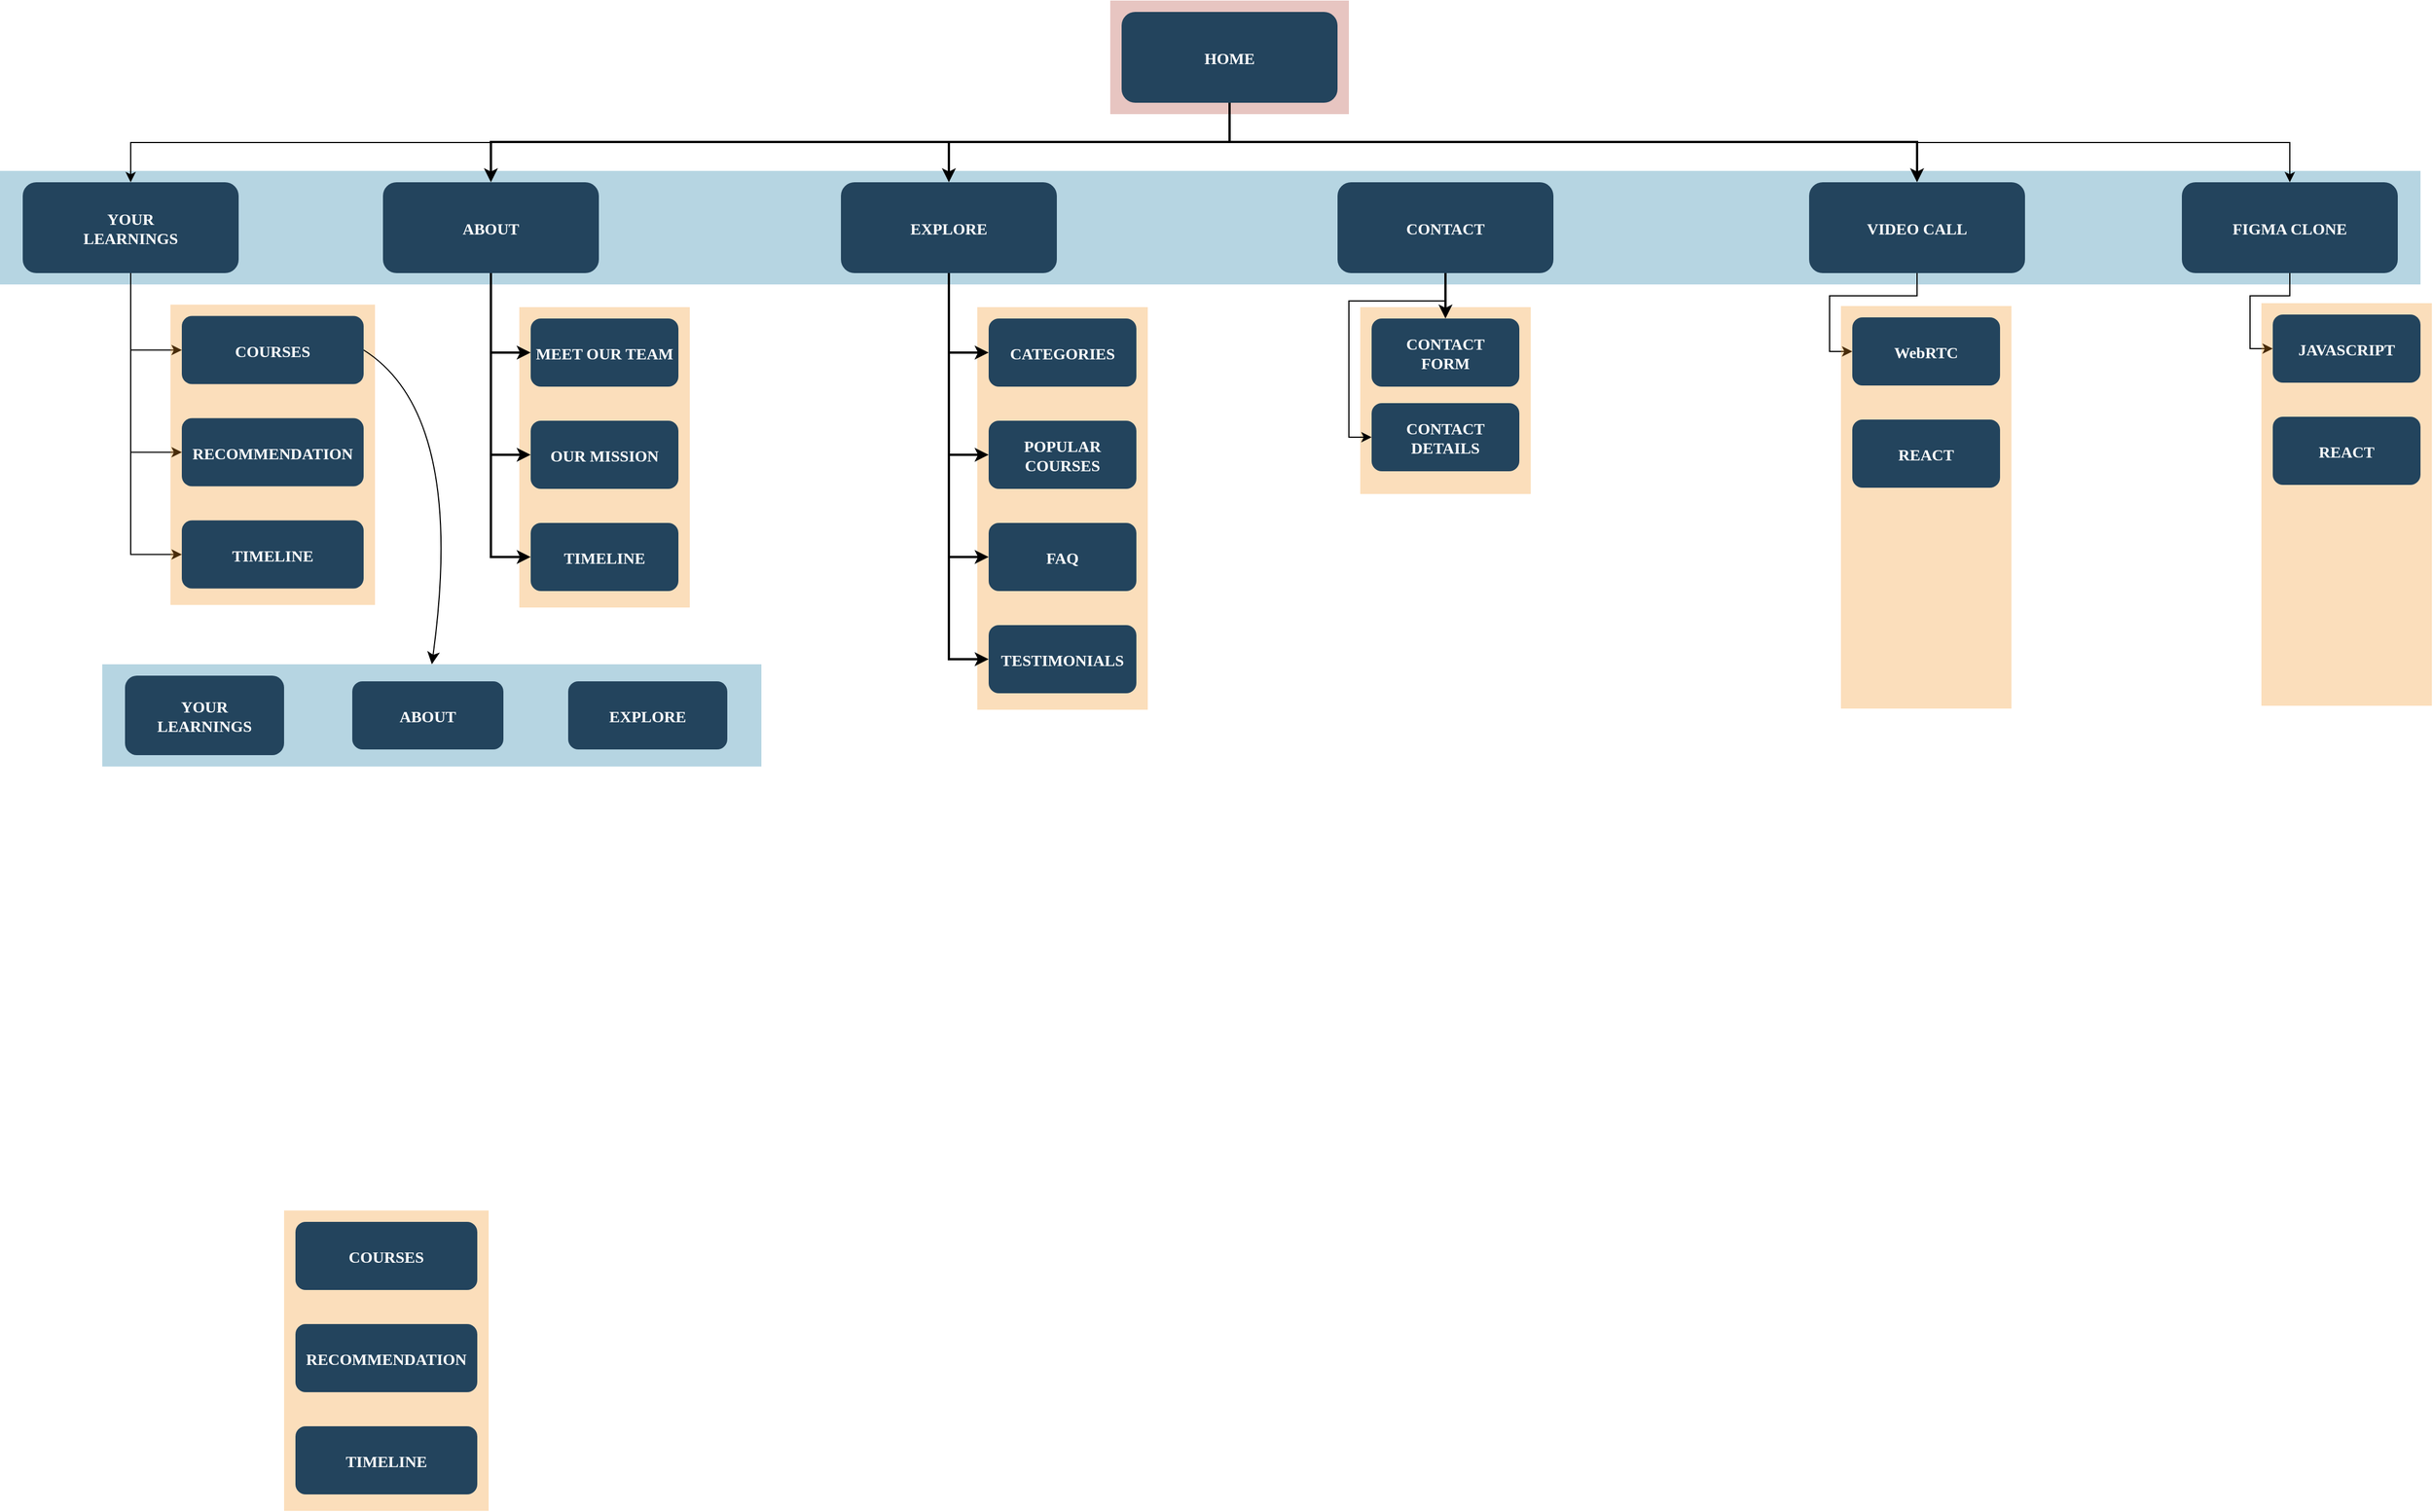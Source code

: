 <mxfile version="23.1.1" type="device">
  <diagram name="Page-1" id="2c0d36ab-eaac-3732-788b-9136903baeff">
    <mxGraphModel dx="2873.5" dy="452" grid="1" gridSize="10" guides="1" tooltips="1" connect="1" arrows="1" fold="1" page="1" pageScale="1.5" pageWidth="1169" pageHeight="827" background="none" math="0" shadow="0">
      <root>
        <mxCell id="0" />
        <mxCell id="1" parent="0" />
        <mxCell id="123" value="" style="fillColor=#AE4132;strokeColor=none;opacity=30;" parent="1" vertex="1">
          <mxGeometry x="747" y="175.5" width="210" height="100.0" as="geometry" />
        </mxCell>
        <mxCell id="122" value="" style="fillColor=#10739E;strokeColor=none;opacity=30;" parent="1" vertex="1">
          <mxGeometry x="-230" y="325.5" width="2130" height="100" as="geometry" />
        </mxCell>
        <mxCell id="120" value="" style="fillColor=#F2931E;strokeColor=none;opacity=30;" parent="1" vertex="1">
          <mxGeometry x="967" y="445.5" width="150" height="164.5" as="geometry" />
        </mxCell>
        <mxCell id="118" value="" style="fillColor=#F2931E;strokeColor=none;opacity=30;" parent="1" vertex="1">
          <mxGeometry x="227" y="445.5" width="150" height="264.5" as="geometry" />
        </mxCell>
        <mxCell id="OYL8JyaW53EyTGdHdamk-140" style="edgeStyle=orthogonalEdgeStyle;rounded=0;orthogonalLoop=1;jettySize=auto;html=1;exitX=0.5;exitY=1;exitDx=0;exitDy=0;" parent="1" source="2" target="OYL8JyaW53EyTGdHdamk-139" edge="1">
          <mxGeometry relative="1" as="geometry" />
        </mxCell>
        <mxCell id="OYL8JyaW53EyTGdHdamk-144" style="edgeStyle=orthogonalEdgeStyle;rounded=0;orthogonalLoop=1;jettySize=auto;html=1;exitX=0.5;exitY=1;exitDx=0;exitDy=0;entryX=0.5;entryY=0;entryDx=0;entryDy=0;" parent="1" source="2" target="OYL8JyaW53EyTGdHdamk-143" edge="1">
          <mxGeometry relative="1" as="geometry" />
        </mxCell>
        <mxCell id="2" value="HOME" style="rounded=1;fillColor=#23445D;gradientColor=none;strokeColor=none;fontColor=#FFFFFF;fontStyle=1;fontFamily=Tahoma;fontSize=14" parent="1" vertex="1">
          <mxGeometry x="757" y="185.5" width="190" height="80" as="geometry" />
        </mxCell>
        <mxCell id="EgWpM7FZ9DTtyiWYHVQE-129" style="edgeStyle=orthogonalEdgeStyle;rounded=0;orthogonalLoop=1;jettySize=auto;html=1;exitX=0.5;exitY=1;exitDx=0;exitDy=0;entryX=0;entryY=0.5;entryDx=0;entryDy=0;" parent="1" source="4" target="EgWpM7FZ9DTtyiWYHVQE-124" edge="1">
          <mxGeometry relative="1" as="geometry" />
        </mxCell>
        <mxCell id="4" value="VIDEO CALL" style="rounded=1;fillColor=#23445D;gradientColor=none;strokeColor=none;fontColor=#FFFFFF;fontStyle=1;fontFamily=Tahoma;fontSize=14" parent="1" vertex="1">
          <mxGeometry x="1362.0" y="335.5" width="190" height="80" as="geometry" />
        </mxCell>
        <mxCell id="9" value="" style="edgeStyle=elbowEdgeStyle;elbow=vertical;strokeWidth=2;rounded=0" parent="1" source="2" target="4" edge="1">
          <mxGeometry x="337" y="215.5" width="100" height="100" as="geometry">
            <mxPoint x="337" y="315.5" as="sourcePoint" />
            <mxPoint x="437" y="215.5" as="targetPoint" />
            <Array as="points">
              <mxPoint x="1457" y="300" />
            </Array>
          </mxGeometry>
        </mxCell>
        <mxCell id="OYL8JyaW53EyTGdHdamk-142" style="edgeStyle=orthogonalEdgeStyle;rounded=0;orthogonalLoop=1;jettySize=auto;html=1;exitX=0.5;exitY=1;exitDx=0;exitDy=0;entryX=0;entryY=0.5;entryDx=0;entryDy=0;" parent="1" source="10" target="OYL8JyaW53EyTGdHdamk-141" edge="1">
          <mxGeometry relative="1" as="geometry">
            <Array as="points">
              <mxPoint x="1042" y="440" />
              <mxPoint x="957" y="440" />
              <mxPoint x="957" y="560" />
            </Array>
          </mxGeometry>
        </mxCell>
        <mxCell id="10" value="CONTACT" style="rounded=1;fillColor=#23445D;gradientColor=none;strokeColor=none;fontColor=#FFFFFF;fontStyle=1;fontFamily=Tahoma;fontSize=14" parent="1" vertex="1">
          <mxGeometry x="947" y="335.5" width="190" height="80" as="geometry" />
        </mxCell>
        <mxCell id="13" value="ABOUT" style="rounded=1;fillColor=#23445D;gradientColor=none;strokeColor=none;fontColor=#FFFFFF;fontStyle=1;fontFamily=Tahoma;fontSize=14" parent="1" vertex="1">
          <mxGeometry x="107" y="335.5" width="190" height="80" as="geometry" />
        </mxCell>
        <mxCell id="16" value="MEET OUR TEAM" style="rounded=1;fillColor=#23445D;gradientColor=none;strokeColor=none;fontColor=#FFFFFF;fontStyle=1;fontFamily=Tahoma;fontSize=14" parent="1" vertex="1">
          <mxGeometry x="237" y="455.5" width="130" height="60" as="geometry" />
        </mxCell>
        <mxCell id="17" value="OUR MISSION" style="rounded=1;fillColor=#23445D;gradientColor=none;strokeColor=none;fontColor=#FFFFFF;fontStyle=1;fontFamily=Tahoma;fontSize=14" parent="1" vertex="1">
          <mxGeometry x="237" y="545.5" width="130" height="60" as="geometry" />
        </mxCell>
        <mxCell id="18" value="TIMELINE" style="rounded=1;fillColor=#23445D;gradientColor=none;strokeColor=none;fontColor=#FFFFFF;fontStyle=1;fontFamily=Tahoma;fontSize=14" parent="1" vertex="1">
          <mxGeometry x="237" y="635.5" width="130" height="60" as="geometry" />
        </mxCell>
        <mxCell id="41" value="CONTACT&#xa;FORM" style="rounded=1;fillColor=#23445D;gradientColor=none;strokeColor=none;fontColor=#FFFFFF;fontStyle=1;fontFamily=Tahoma;fontSize=14" parent="1" vertex="1">
          <mxGeometry x="977" y="455.5" width="130" height="60" as="geometry" />
        </mxCell>
        <mxCell id="59" value="" style="edgeStyle=elbowEdgeStyle;elbow=vertical;strokeWidth=2;rounded=0;entryX=0.5;entryY=0;entryDx=0;entryDy=0;" parent="1" source="2" target="OYL8JyaW53EyTGdHdamk-125" edge="1">
          <mxGeometry x="347" y="225.5" width="100" height="100" as="geometry">
            <mxPoint x="862.0" y="275.5" as="sourcePoint" />
            <mxPoint x="657.0" y="335.5" as="targetPoint" />
            <Array as="points">
              <mxPoint x="710" y="300" />
            </Array>
          </mxGeometry>
        </mxCell>
        <mxCell id="61" value="" style="edgeStyle=elbowEdgeStyle;elbow=vertical;strokeWidth=2;rounded=0" parent="1" source="2" target="13" edge="1">
          <mxGeometry x="-23" y="135.5" width="100" height="100" as="geometry">
            <mxPoint x="-23" y="235.5" as="sourcePoint" />
            <mxPoint x="77" y="135.5" as="targetPoint" />
            <Array as="points">
              <mxPoint x="202" y="300" />
              <mxPoint x="852" y="300" />
            </Array>
          </mxGeometry>
        </mxCell>
        <mxCell id="64" value="" style="edgeStyle=elbowEdgeStyle;elbow=horizontal;strokeWidth=2;rounded=0" parent="1" source="13" target="16" edge="1">
          <mxGeometry x="-23" y="135.5" width="100" height="100" as="geometry">
            <mxPoint x="-23" y="235.5" as="sourcePoint" />
            <mxPoint x="77" y="135.5" as="targetPoint" />
            <Array as="points">
              <mxPoint x="202" y="435.5" />
            </Array>
          </mxGeometry>
        </mxCell>
        <mxCell id="65" value="" style="edgeStyle=elbowEdgeStyle;elbow=horizontal;strokeWidth=2;rounded=0" parent="1" source="13" target="17" edge="1">
          <mxGeometry x="-23" y="135.5" width="100" height="100" as="geometry">
            <mxPoint x="-23" y="235.5" as="sourcePoint" />
            <mxPoint x="77" y="135.5" as="targetPoint" />
            <Array as="points">
              <mxPoint x="202" y="475.5" />
            </Array>
          </mxGeometry>
        </mxCell>
        <mxCell id="66" value="" style="edgeStyle=elbowEdgeStyle;elbow=horizontal;strokeWidth=2;rounded=0" parent="1" source="13" target="18" edge="1">
          <mxGeometry x="-23" y="135.5" width="100" height="100" as="geometry">
            <mxPoint x="-23" y="235.5" as="sourcePoint" />
            <mxPoint x="77" y="135.5" as="targetPoint" />
            <Array as="points">
              <mxPoint x="202" y="525.5" />
            </Array>
          </mxGeometry>
        </mxCell>
        <mxCell id="103" value="" style="edgeStyle=elbowEdgeStyle;elbow=vertical;strokeWidth=2;rounded=0" parent="1" source="10" target="41" edge="1">
          <mxGeometry x="-23" y="135.5" width="100" height="100" as="geometry">
            <mxPoint x="-23" y="235.5" as="sourcePoint" />
            <mxPoint x="77" y="135.5" as="targetPoint" />
          </mxGeometry>
        </mxCell>
        <mxCell id="OYL8JyaW53EyTGdHdamk-123" value="" style="fillColor=#F2931E;strokeColor=none;opacity=30;" parent="1" vertex="1">
          <mxGeometry x="630" y="445.5" width="150" height="354.5" as="geometry" />
        </mxCell>
        <mxCell id="OYL8JyaW53EyTGdHdamk-125" value="EXPLORE" style="rounded=1;fillColor=#23445D;gradientColor=none;strokeColor=none;fontColor=#FFFFFF;fontStyle=1;fontFamily=Tahoma;fontSize=14" parent="1" vertex="1">
          <mxGeometry x="510" y="335.5" width="190" height="80" as="geometry" />
        </mxCell>
        <mxCell id="OYL8JyaW53EyTGdHdamk-126" value="CATEGORIES" style="rounded=1;fillColor=#23445D;gradientColor=none;strokeColor=none;fontColor=#FFFFFF;fontStyle=1;fontFamily=Tahoma;fontSize=14" parent="1" vertex="1">
          <mxGeometry x="640" y="455.5" width="130" height="60" as="geometry" />
        </mxCell>
        <mxCell id="OYL8JyaW53EyTGdHdamk-127" value="POPULAR &#xa;COURSES" style="rounded=1;fillColor=#23445D;gradientColor=none;strokeColor=none;fontColor=#FFFFFF;fontStyle=1;fontFamily=Tahoma;fontSize=14" parent="1" vertex="1">
          <mxGeometry x="640" y="545.5" width="130" height="60" as="geometry" />
        </mxCell>
        <mxCell id="OYL8JyaW53EyTGdHdamk-128" value="FAQ" style="rounded=1;fillColor=#23445D;gradientColor=none;strokeColor=none;fontColor=#FFFFFF;fontStyle=1;fontFamily=Tahoma;fontSize=14" parent="1" vertex="1">
          <mxGeometry x="640" y="635.5" width="130" height="60" as="geometry" />
        </mxCell>
        <mxCell id="OYL8JyaW53EyTGdHdamk-129" value="TESTIMONIALS" style="rounded=1;fillColor=#23445D;gradientColor=none;strokeColor=none;fontColor=#FFFFFF;fontStyle=1;fontFamily=Tahoma;fontSize=14" parent="1" vertex="1">
          <mxGeometry x="640" y="725.5" width="130" height="60" as="geometry" />
        </mxCell>
        <mxCell id="OYL8JyaW53EyTGdHdamk-132" value="" style="edgeStyle=elbowEdgeStyle;elbow=horizontal;strokeWidth=2;rounded=0" parent="1" source="OYL8JyaW53EyTGdHdamk-125" target="OYL8JyaW53EyTGdHdamk-126" edge="1">
          <mxGeometry x="-23" y="135.5" width="100" height="100" as="geometry">
            <mxPoint x="380" y="235.5" as="sourcePoint" />
            <mxPoint x="480" y="135.5" as="targetPoint" />
            <Array as="points">
              <mxPoint x="605" y="435.5" />
            </Array>
          </mxGeometry>
        </mxCell>
        <mxCell id="OYL8JyaW53EyTGdHdamk-133" value="" style="edgeStyle=elbowEdgeStyle;elbow=horizontal;strokeWidth=2;rounded=0" parent="1" source="OYL8JyaW53EyTGdHdamk-125" target="OYL8JyaW53EyTGdHdamk-127" edge="1">
          <mxGeometry x="-23" y="135.5" width="100" height="100" as="geometry">
            <mxPoint x="380" y="235.5" as="sourcePoint" />
            <mxPoint x="480" y="135.5" as="targetPoint" />
            <Array as="points">
              <mxPoint x="605" y="475.5" />
            </Array>
          </mxGeometry>
        </mxCell>
        <mxCell id="OYL8JyaW53EyTGdHdamk-134" value="" style="edgeStyle=elbowEdgeStyle;elbow=horizontal;strokeWidth=2;rounded=0" parent="1" source="OYL8JyaW53EyTGdHdamk-125" target="OYL8JyaW53EyTGdHdamk-128" edge="1">
          <mxGeometry x="-23" y="135.5" width="100" height="100" as="geometry">
            <mxPoint x="380" y="235.5" as="sourcePoint" />
            <mxPoint x="480" y="135.5" as="targetPoint" />
            <Array as="points">
              <mxPoint x="605" y="525.5" />
            </Array>
          </mxGeometry>
        </mxCell>
        <mxCell id="OYL8JyaW53EyTGdHdamk-135" value="" style="edgeStyle=elbowEdgeStyle;elbow=horizontal;strokeWidth=2;rounded=0" parent="1" source="OYL8JyaW53EyTGdHdamk-125" target="OYL8JyaW53EyTGdHdamk-129" edge="1">
          <mxGeometry x="-23" y="135.5" width="100" height="100" as="geometry">
            <mxPoint x="380" y="235.5" as="sourcePoint" />
            <mxPoint x="480" y="135.5" as="targetPoint" />
            <Array as="points">
              <mxPoint x="605" y="575.5" />
            </Array>
          </mxGeometry>
        </mxCell>
        <mxCell id="OYL8JyaW53EyTGdHdamk-138" style="edgeStyle=orthogonalEdgeStyle;rounded=0;orthogonalLoop=1;jettySize=auto;html=1;exitX=0.5;exitY=1;exitDx=0;exitDy=0;" parent="1" source="OYL8JyaW53EyTGdHdamk-123" target="OYL8JyaW53EyTGdHdamk-123" edge="1">
          <mxGeometry relative="1" as="geometry" />
        </mxCell>
        <mxCell id="Um83vmuw5BoVvy3527df-133" style="edgeStyle=orthogonalEdgeStyle;rounded=0;orthogonalLoop=1;jettySize=auto;html=1;exitX=0.5;exitY=1;exitDx=0;exitDy=0;entryX=0;entryY=0.5;entryDx=0;entryDy=0;" parent="1" source="OYL8JyaW53EyTGdHdamk-139" target="Um83vmuw5BoVvy3527df-128" edge="1">
          <mxGeometry relative="1" as="geometry" />
        </mxCell>
        <mxCell id="OYL8JyaW53EyTGdHdamk-139" value="FIGMA CLONE" style="rounded=1;fillColor=#23445D;gradientColor=none;strokeColor=none;fontColor=#FFFFFF;fontStyle=1;fontFamily=Tahoma;fontSize=14" parent="1" vertex="1">
          <mxGeometry x="1690.0" y="335.5" width="190" height="80" as="geometry" />
        </mxCell>
        <mxCell id="OYL8JyaW53EyTGdHdamk-141" value="CONTACT&#xa;DETAILS" style="rounded=1;fillColor=#23445D;gradientColor=none;strokeColor=none;fontColor=#FFFFFF;fontStyle=1;fontFamily=Tahoma;fontSize=14" parent="1" vertex="1">
          <mxGeometry x="977" y="530" width="130" height="60" as="geometry" />
        </mxCell>
        <mxCell id="OYL8JyaW53EyTGdHdamk-150" style="edgeStyle=orthogonalEdgeStyle;rounded=0;orthogonalLoop=1;jettySize=auto;html=1;exitX=0.5;exitY=1;exitDx=0;exitDy=0;entryX=0;entryY=0.5;entryDx=0;entryDy=0;" parent="1" source="OYL8JyaW53EyTGdHdamk-143" target="OYL8JyaW53EyTGdHdamk-146" edge="1">
          <mxGeometry relative="1" as="geometry" />
        </mxCell>
        <mxCell id="OYL8JyaW53EyTGdHdamk-151" style="edgeStyle=orthogonalEdgeStyle;rounded=0;orthogonalLoop=1;jettySize=auto;html=1;exitX=0.5;exitY=1;exitDx=0;exitDy=0;entryX=0;entryY=0.5;entryDx=0;entryDy=0;" parent="1" source="OYL8JyaW53EyTGdHdamk-143" target="OYL8JyaW53EyTGdHdamk-147" edge="1">
          <mxGeometry relative="1" as="geometry" />
        </mxCell>
        <mxCell id="OYL8JyaW53EyTGdHdamk-152" style="edgeStyle=orthogonalEdgeStyle;rounded=0;orthogonalLoop=1;jettySize=auto;html=1;exitX=0.5;exitY=1;exitDx=0;exitDy=0;entryX=0;entryY=0.5;entryDx=0;entryDy=0;" parent="1" source="OYL8JyaW53EyTGdHdamk-143" target="OYL8JyaW53EyTGdHdamk-148" edge="1">
          <mxGeometry relative="1" as="geometry" />
        </mxCell>
        <mxCell id="OYL8JyaW53EyTGdHdamk-143" value="YOUR&#xa;LEARNINGS" style="rounded=1;fillColor=#23445D;gradientColor=none;strokeColor=none;fontColor=#FFFFFF;fontStyle=1;fontFamily=Tahoma;fontSize=14" parent="1" vertex="1">
          <mxGeometry x="-210" y="335.5" width="190" height="80" as="geometry" />
        </mxCell>
        <mxCell id="OYL8JyaW53EyTGdHdamk-145" value="" style="fillColor=#F2931E;strokeColor=none;opacity=30;" parent="1" vertex="1">
          <mxGeometry x="-80" y="443.25" width="180" height="264.5" as="geometry" />
        </mxCell>
        <mxCell id="ZuH5fpt-UMEo5CAFBYcC-136" style="edgeStyle=none;curved=1;rounded=0;orthogonalLoop=1;jettySize=auto;html=1;exitX=1;exitY=0.5;exitDx=0;exitDy=0;entryX=0.5;entryY=0;entryDx=0;entryDy=0;fontSize=12;startSize=8;endSize=8;" parent="1" source="OYL8JyaW53EyTGdHdamk-146" target="ZuH5fpt-UMEo5CAFBYcC-129" edge="1">
          <mxGeometry relative="1" as="geometry">
            <Array as="points">
              <mxPoint x="180" y="540" />
            </Array>
          </mxGeometry>
        </mxCell>
        <mxCell id="OYL8JyaW53EyTGdHdamk-146" value="COURSES" style="rounded=1;fillColor=#23445D;gradientColor=none;strokeColor=none;fontColor=#FFFFFF;fontStyle=1;fontFamily=Tahoma;fontSize=14" parent="1" vertex="1">
          <mxGeometry x="-70" y="453.25" width="160" height="60" as="geometry" />
        </mxCell>
        <mxCell id="OYL8JyaW53EyTGdHdamk-147" value="RECOMMENDATION" style="rounded=1;fillColor=#23445D;gradientColor=none;strokeColor=none;fontColor=#FFFFFF;fontStyle=1;fontFamily=Tahoma;fontSize=14" parent="1" vertex="1">
          <mxGeometry x="-70" y="543.25" width="160" height="60" as="geometry" />
        </mxCell>
        <mxCell id="OYL8JyaW53EyTGdHdamk-148" value="TIMELINE" style="rounded=1;fillColor=#23445D;gradientColor=none;strokeColor=none;fontColor=#FFFFFF;fontStyle=1;fontFamily=Tahoma;fontSize=14" parent="1" vertex="1">
          <mxGeometry x="-70" y="633.25" width="160" height="60" as="geometry" />
        </mxCell>
        <mxCell id="ZuH5fpt-UMEo5CAFBYcC-123" value="" style="fillColor=#F2931E;strokeColor=none;opacity=30;" parent="1" vertex="1">
          <mxGeometry x="20" y="1241" width="180" height="264.5" as="geometry" />
        </mxCell>
        <mxCell id="ZuH5fpt-UMEo5CAFBYcC-124" value="COURSES" style="rounded=1;fillColor=#23445D;gradientColor=none;strokeColor=none;fontColor=#FFFFFF;fontStyle=1;fontFamily=Tahoma;fontSize=14" parent="1" vertex="1">
          <mxGeometry x="30" y="1251" width="160" height="60" as="geometry" />
        </mxCell>
        <mxCell id="ZuH5fpt-UMEo5CAFBYcC-125" value="RECOMMENDATION" style="rounded=1;fillColor=#23445D;gradientColor=none;strokeColor=none;fontColor=#FFFFFF;fontStyle=1;fontFamily=Tahoma;fontSize=14" parent="1" vertex="1">
          <mxGeometry x="30" y="1341" width="160" height="60" as="geometry" />
        </mxCell>
        <mxCell id="ZuH5fpt-UMEo5CAFBYcC-126" value="TIMELINE" style="rounded=1;fillColor=#23445D;gradientColor=none;strokeColor=none;fontColor=#FFFFFF;fontStyle=1;fontFamily=Tahoma;fontSize=14" parent="1" vertex="1">
          <mxGeometry x="30" y="1431" width="160" height="60" as="geometry" />
        </mxCell>
        <mxCell id="ZuH5fpt-UMEo5CAFBYcC-129" value="" style="fillColor=#10739E;strokeColor=none;opacity=30;" parent="1" vertex="1">
          <mxGeometry x="-140" y="760" width="580" height="90" as="geometry" />
        </mxCell>
        <mxCell id="ZuH5fpt-UMEo5CAFBYcC-132" value="ABOUT" style="rounded=1;fillColor=#23445D;gradientColor=none;strokeColor=none;fontColor=#FFFFFF;fontStyle=1;fontFamily=Tahoma;fontSize=14" parent="1" vertex="1">
          <mxGeometry x="80" y="775" width="133" height="60" as="geometry" />
        </mxCell>
        <mxCell id="ZuH5fpt-UMEo5CAFBYcC-133" value="EXPLORE" style="rounded=1;fillColor=#23445D;gradientColor=none;strokeColor=none;fontColor=#FFFFFF;fontStyle=1;fontFamily=Tahoma;fontSize=14" parent="1" vertex="1">
          <mxGeometry x="270" y="775" width="140" height="60" as="geometry" />
        </mxCell>
        <mxCell id="ZuH5fpt-UMEo5CAFBYcC-135" value="YOUR&#xa;LEARNINGS" style="rounded=1;fillColor=#23445D;gradientColor=none;strokeColor=none;fontColor=#FFFFFF;fontStyle=1;fontFamily=Tahoma;fontSize=14" parent="1" vertex="1">
          <mxGeometry x="-120" y="770" width="140" height="70" as="geometry" />
        </mxCell>
        <mxCell id="EgWpM7FZ9DTtyiWYHVQE-123" value="" style="fillColor=#F2931E;strokeColor=none;opacity=30;" parent="1" vertex="1">
          <mxGeometry x="1390" y="444.5" width="150" height="354.5" as="geometry" />
        </mxCell>
        <mxCell id="EgWpM7FZ9DTtyiWYHVQE-124" value="WebRTC" style="rounded=1;fillColor=#23445D;gradientColor=none;strokeColor=none;fontColor=#FFFFFF;fontStyle=1;fontFamily=Tahoma;fontSize=14" parent="1" vertex="1">
          <mxGeometry x="1400" y="454.5" width="130" height="60" as="geometry" />
        </mxCell>
        <mxCell id="EgWpM7FZ9DTtyiWYHVQE-125" value="REACT" style="rounded=1;fillColor=#23445D;gradientColor=none;strokeColor=none;fontColor=#FFFFFF;fontStyle=1;fontFamily=Tahoma;fontSize=14" parent="1" vertex="1">
          <mxGeometry x="1400" y="544.5" width="130" height="60" as="geometry" />
        </mxCell>
        <mxCell id="Um83vmuw5BoVvy3527df-127" value="" style="fillColor=#F2931E;strokeColor=none;opacity=30;" parent="1" vertex="1">
          <mxGeometry x="1760" y="442" width="150" height="354.5" as="geometry" />
        </mxCell>
        <mxCell id="Um83vmuw5BoVvy3527df-128" value="JAVASCRIPT" style="rounded=1;fillColor=#23445D;gradientColor=none;strokeColor=none;fontColor=#FFFFFF;fontStyle=1;fontFamily=Tahoma;fontSize=14" parent="1" vertex="1">
          <mxGeometry x="1770" y="452" width="130" height="60" as="geometry" />
        </mxCell>
        <mxCell id="Um83vmuw5BoVvy3527df-129" value="REACT" style="rounded=1;fillColor=#23445D;gradientColor=none;strokeColor=none;fontColor=#FFFFFF;fontStyle=1;fontFamily=Tahoma;fontSize=14" parent="1" vertex="1">
          <mxGeometry x="1770" y="542" width="130" height="60" as="geometry" />
        </mxCell>
      </root>
    </mxGraphModel>
  </diagram>
</mxfile>

